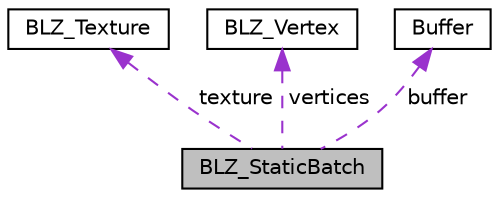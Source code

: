 digraph "BLZ_StaticBatch"
{
  edge [fontname="Helvetica",fontsize="10",labelfontname="Helvetica",labelfontsize="10"];
  node [fontname="Helvetica",fontsize="10",shape=record];
  Node1 [label="BLZ_StaticBatch",height=0.2,width=0.4,color="black", fillcolor="grey75", style="filled", fontcolor="black"];
  Node2 -> Node1 [dir="back",color="darkorchid3",fontsize="10",style="dashed",label=" texture" ,fontname="Helvetica"];
  Node2 [label="BLZ_Texture",height=0.2,width=0.4,color="black", fillcolor="white", style="filled",URL="$structBLZ__Texture.html"];
  Node3 -> Node1 [dir="back",color="darkorchid3",fontsize="10",style="dashed",label=" vertices" ,fontname="Helvetica"];
  Node3 [label="BLZ_Vertex",height=0.2,width=0.4,color="black", fillcolor="white", style="filled",URL="$structBLZ__Vertex.html"];
  Node4 -> Node1 [dir="back",color="darkorchid3",fontsize="10",style="dashed",label=" buffer" ,fontname="Helvetica"];
  Node4 [label="Buffer",height=0.2,width=0.4,color="black", fillcolor="white", style="filled",URL="$structBuffer.html"];
}
